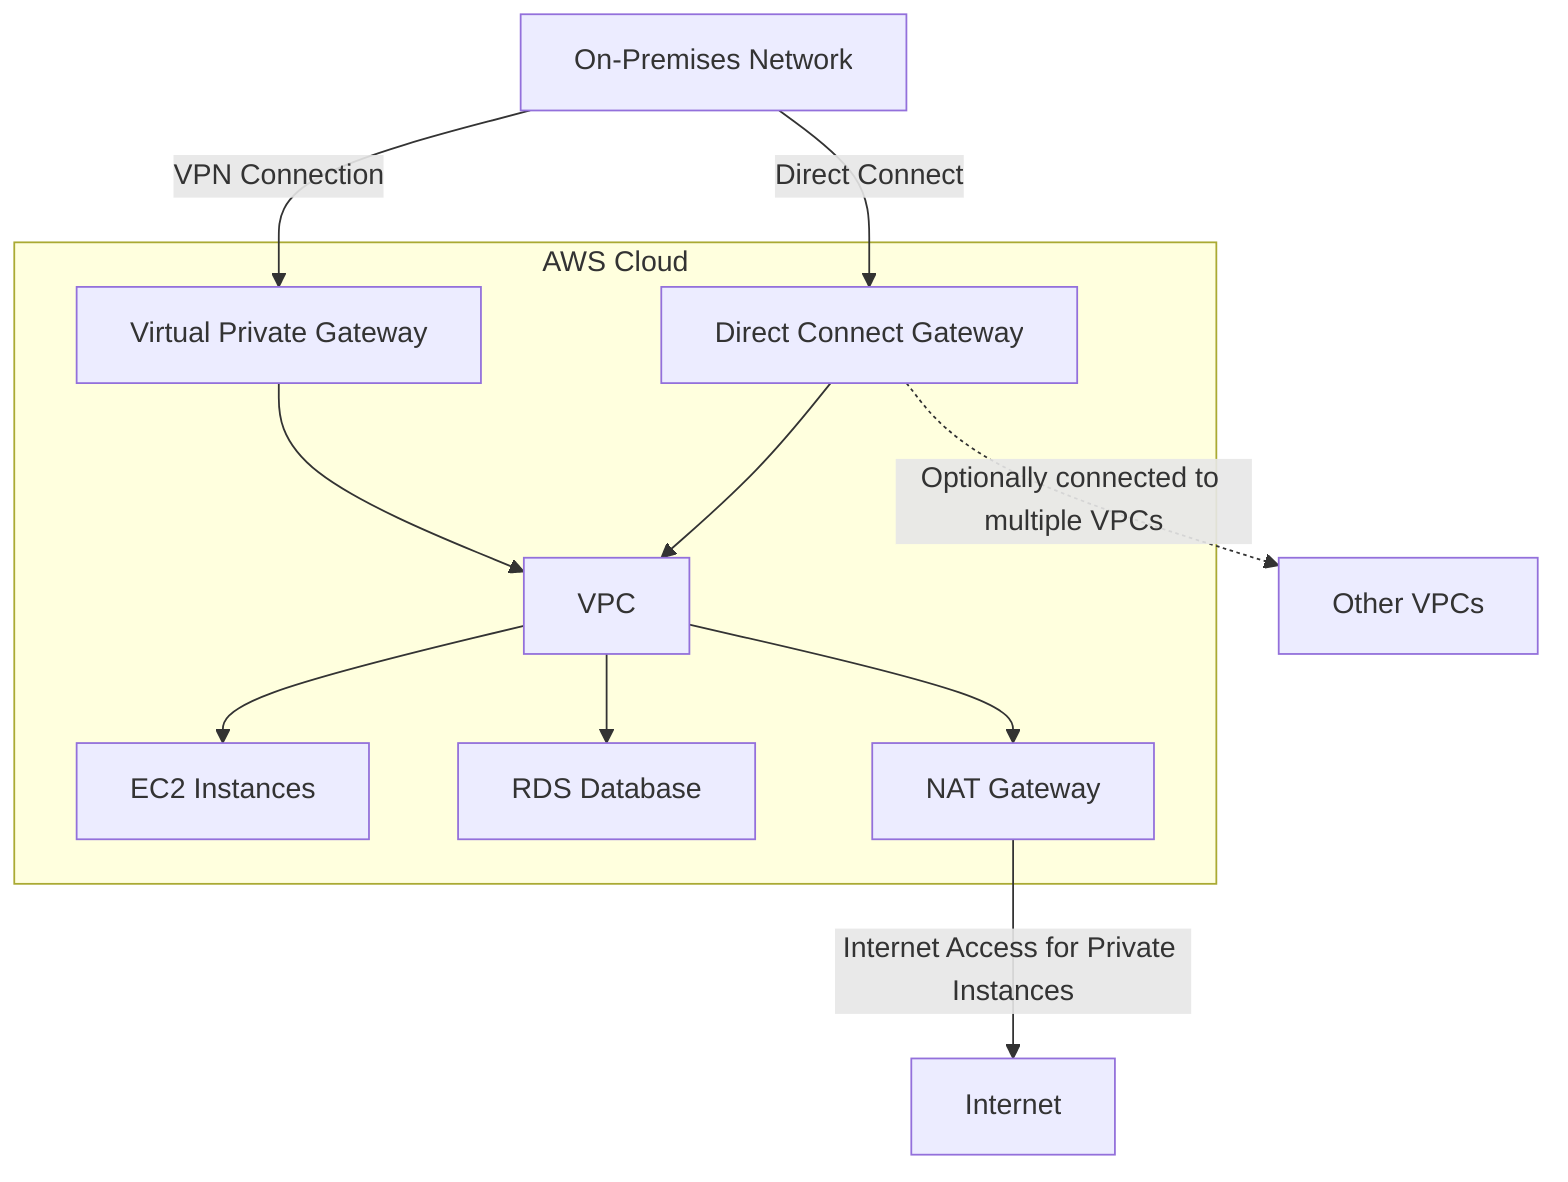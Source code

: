 graph TD
  A[On-Premises Network] -->|Direct Connect| B[Direct Connect Gateway]
  A -->|VPN Connection| C[Virtual Private Gateway]
  
  subgraph AWS Cloud
    B --> D[VPC]
    C --> D
    D --> E[EC2 Instances]
    D --> F[RDS Database]
    D --> H[NAT Gateway]
  end
  
  H -->|Internet Access for Private Instances| I[Internet]
  
  B -.->|Optionally connected to multiple VPCs| G[Other VPCs]